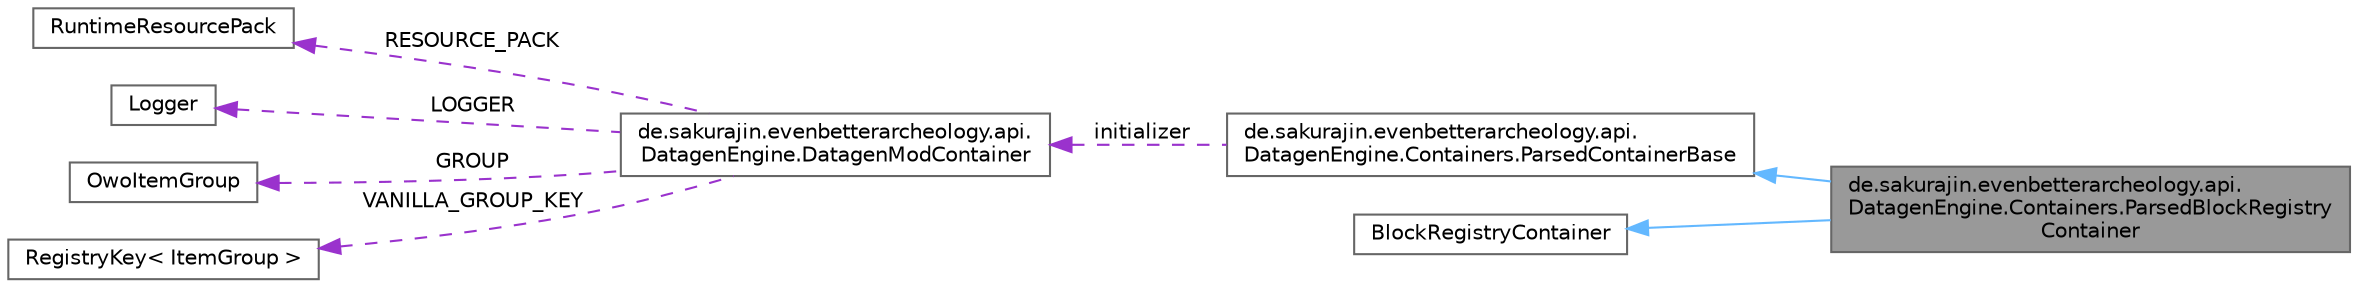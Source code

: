digraph "de.sakurajin.evenbetterarcheology.api.DatagenEngine.Containers.ParsedBlockRegistryContainer"
{
 // LATEX_PDF_SIZE
  bgcolor="transparent";
  edge [fontname=Helvetica,fontsize=10,labelfontname=Helvetica,labelfontsize=10];
  node [fontname=Helvetica,fontsize=10,shape=box,height=0.2,width=0.4];
  rankdir="LR";
  Node1 [label="de.sakurajin.evenbetterarcheology.api.\lDatagenEngine.Containers.ParsedBlockRegistry\lContainer",height=0.2,width=0.4,color="gray40", fillcolor="grey60", style="filled", fontcolor="black",tooltip="A ParsedBlockRegistryContainer is a Block Registry Container that works with the DatagenAPI."];
  Node2 -> Node1 [dir="back",color="steelblue1",style="solid"];
  Node2 [label="de.sakurajin.evenbetterarcheology.api.\lDatagenEngine.Containers.ParsedContainerBase",height=0.2,width=0.4,color="gray40", fillcolor="white", style="filled",URL="$classde_1_1sakurajin_1_1evenbetterarcheology_1_1api_1_1DatagenEngine_1_1Containers_1_1ParsedContainerBase.html",tooltip="The base class to automatically parse all items and blocks in a class."];
  Node3 -> Node2 [dir="back",color="darkorchid3",style="dashed",label=" initializer" ];
  Node3 [label="de.sakurajin.evenbetterarcheology.api.\lDatagenEngine.DatagenModContainer",height=0.2,width=0.4,color="gray40", fillcolor="white", style="filled",URL="$classde_1_1sakurajin_1_1evenbetterarcheology_1_1api_1_1DatagenEngine_1_1DatagenModContainer.html",tooltip=" "];
  Node4 -> Node3 [dir="back",color="darkorchid3",style="dashed",label=" RESOURCE_PACK" ];
  Node4 [label="RuntimeResourcePack",height=0.2,width=0.4,color="gray40", fillcolor="white", style="filled",tooltip=" "];
  Node5 -> Node3 [dir="back",color="darkorchid3",style="dashed",label=" LOGGER" ];
  Node5 [label="Logger",height=0.2,width=0.4,color="gray40", fillcolor="white", style="filled",tooltip=" "];
  Node6 -> Node3 [dir="back",color="darkorchid3",style="dashed",label=" GROUP" ];
  Node6 [label="OwoItemGroup",height=0.2,width=0.4,color="gray40", fillcolor="white", style="filled",tooltip=" "];
  Node7 -> Node3 [dir="back",color="darkorchid3",style="dashed",label=" VANILLA_GROUP_KEY" ];
  Node7 [label="RegistryKey\< ItemGroup \>",height=0.2,width=0.4,color="gray40", fillcolor="white", style="filled",tooltip=" "];
  Node8 -> Node1 [dir="back",color="steelblue1",style="solid"];
  Node8 [label="BlockRegistryContainer",height=0.2,width=0.4,color="gray40", fillcolor="white", style="filled",tooltip=" "];
}
